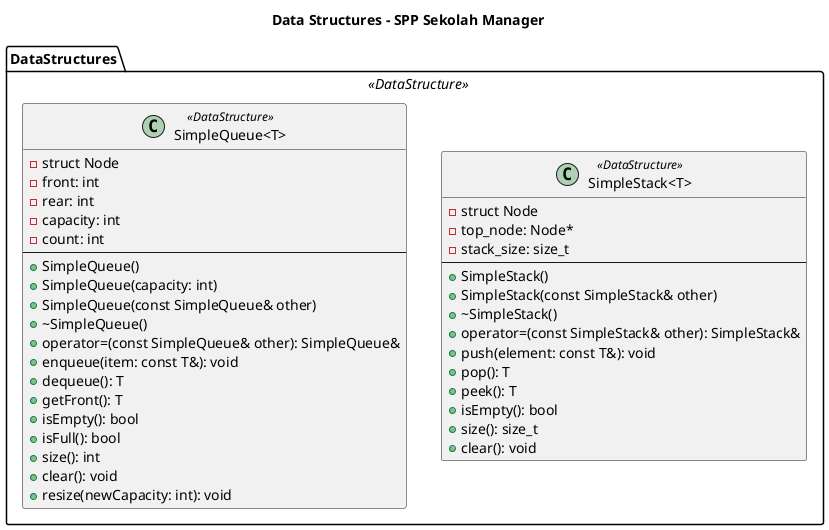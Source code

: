 @startuml data_structure
title Data Structures - SPP Sekolah Manager


package "DataStructures" <<DataStructure>> {
    class "SimpleStack<T>" <<DataStructure>> {
        - struct Node  
        - top_node: Node*
        - stack_size: size_t
        --
        + SimpleStack()
        + SimpleStack(const SimpleStack& other)
        + ~SimpleStack()
        + operator=(const SimpleStack& other): SimpleStack&
        + push(element: const T&): void
        + pop(): T
        + peek(): T
        + isEmpty(): bool
        + size(): size_t
        + clear(): void
    }

    class "SimpleQueue<T>" <<DataStructure>> {
        - struct Node  
        - front: int
        - rear: int
        - capacity: int
        - count: int
        --
        + SimpleQueue()
        + SimpleQueue(capacity: int)
        + SimpleQueue(const SimpleQueue& other)
        + ~SimpleQueue()
        + operator=(const SimpleQueue& other): SimpleQueue&
        + enqueue(item: const T&): void
        + dequeue(): T
        + getFront(): T
        + isEmpty(): bool
        + isFull(): bool
        + size(): int
        + clear(): void
        + resize(newCapacity: int): void
    }
}
@enduml